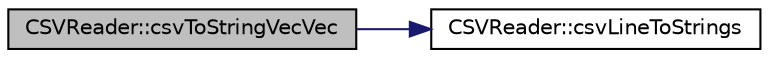 digraph "CSVReader::csvToStringVecVec"
{
  bgcolor="transparent";
  edge [fontname="Helvetica",fontsize="10",labelfontname="Helvetica",labelfontsize="10"];
  node [fontname="Helvetica",fontsize="10",shape=record];
  rankdir="LR";
  Node9 [label="CSVReader::csvToStringVecVec",height=0.2,width=0.4,color="black", fillcolor="grey75", style="filled", fontcolor="black"];
  Node9 -> Node10 [color="midnightblue",fontsize="10",style="solid",fontname="Helvetica"];
  Node10 [label="CSVReader::csvLineToStrings",height=0.2,width=0.4,color="black",URL="$classCSVReader.html#ad1c6ad526e480ab42bd74d2442c660ac",tooltip="Helper function that separates lines in a CSV file into tokens. "];
}
